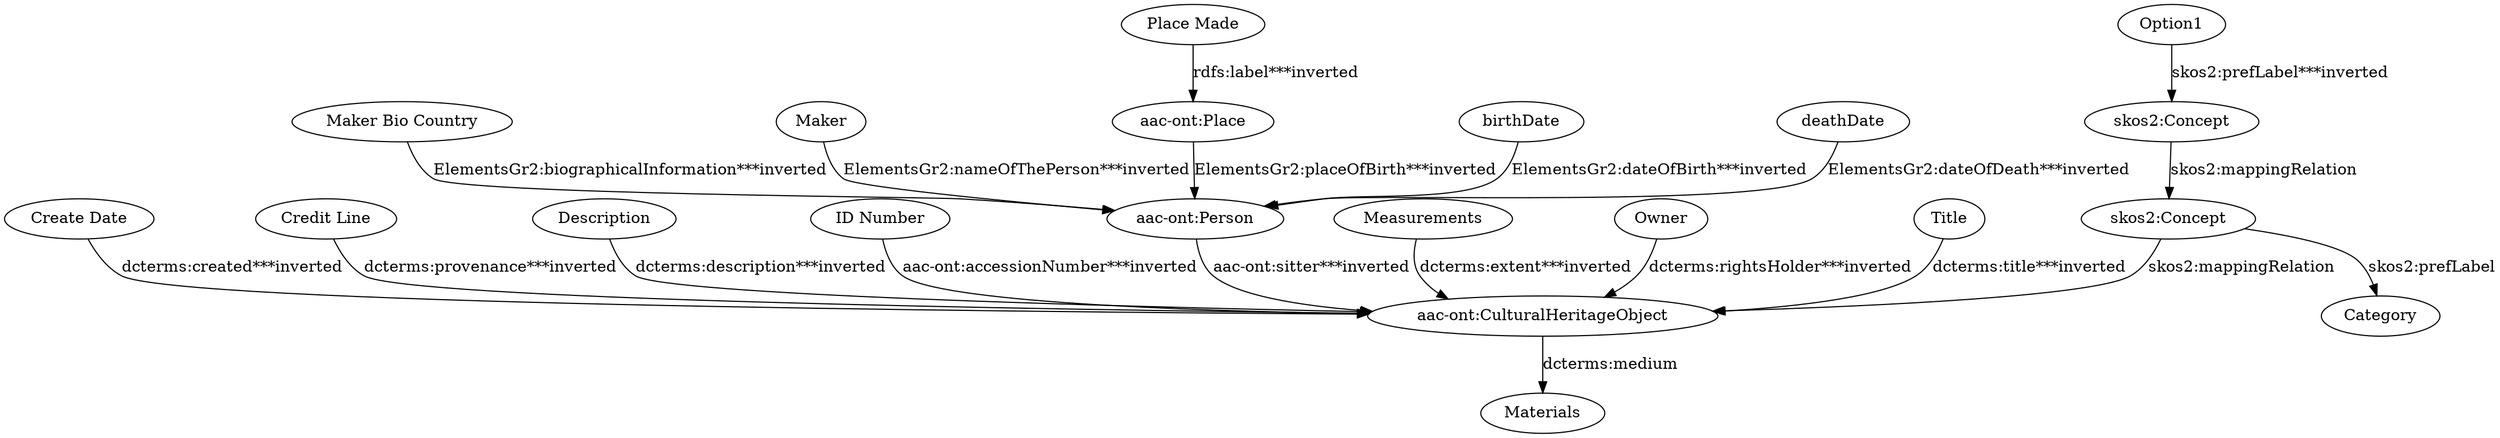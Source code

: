 digraph {
  "Create Date" [type=attribute_name,label="Create Date"]
  "aac-ont:CulturalHeritageObject1" [type=class_uri,label="aac-ont:CulturalHeritageObject"]
  "Credit Line" [type=attribute_name,label="Credit Line"]
  Description [type=attribute_name,label=Description]
  "ID Number" [type=attribute_name,label="ID Number"]
  "Maker Bio Country" [type=attribute_name,label="Maker Bio Country"]
  "aac-ont:Person1" [type=class_uri,label="aac-ont:Person"]
  Maker [type=attribute_name,label=Maker]
  Measurements [type=attribute_name,label=Measurements]
  Option1 [type=attribute_name,label=Option1]
  "skos2:Concept1" [type=class_uri,label="skos2:Concept"]
  Owner [type=attribute_name,label=Owner]
  "Place Made" [type=attribute_name,label="Place Made"]
  "aac-ont:Place1" [type=class_uri,label="aac-ont:Place"]
  Title [type=attribute_name,label=Title]
  Materials [type=attribute_name,label=Materials]
  birthDate [type=attribute_name,label=birthDate]
  deathDate [type=attribute_name,label=deathDate]
  "skos2:Concept2" [type=class_uri,label="skos2:Concept"]
  Category [type=attribute_name,label=Category]
  "Create Date" -> "aac-ont:CulturalHeritageObject1" [type=st_property_uri,label="dcterms:created***inverted",weight=1]
  "Credit Line" -> "aac-ont:CulturalHeritageObject1" [type=st_property_uri,label="dcterms:provenance***inverted",weight=1]
  Description -> "aac-ont:CulturalHeritageObject1" [type=st_property_uri,label="dcterms:description***inverted",weight=1]
  "ID Number" -> "aac-ont:CulturalHeritageObject1" [type=st_property_uri,label="aac-ont:accessionNumber***inverted",weight=1]
  "Maker Bio Country" -> "aac-ont:Person1" [type=st_property_uri,label="ElementsGr2:biographicalInformation***inverted",weight=1]
  Maker -> "aac-ont:Person1" [type=st_property_uri,label="ElementsGr2:nameOfThePerson***inverted",weight=1]
  Measurements -> "aac-ont:CulturalHeritageObject1" [type=st_property_uri,label="dcterms:extent***inverted",weight=1]
  Option1 -> "skos2:Concept1" [type=st_property_uri,label="skos2:prefLabel***inverted",weight=1]
  Owner -> "aac-ont:CulturalHeritageObject1" [type=st_property_uri,label="dcterms:rightsHolder***inverted",weight=1]
  "Place Made" -> "aac-ont:Place1" [type=st_property_uri,label="rdfs:label***inverted",weight=1]
  Title -> "aac-ont:CulturalHeritageObject1" [type=st_property_uri,label="dcterms:title***inverted",weight=1]
  "aac-ont:CulturalHeritageObject1" -> Materials [label="dcterms:medium",type=st_property_uri]
  "aac-ont:Person1" -> "aac-ont:CulturalHeritageObject1" [type=direct_property_uri,label="aac-ont:sitter***inverted",weight=1]
  "aac-ont:Place1" -> "aac-ont:Person1" [type=direct_property_uri,label="ElementsGr2:placeOfBirth***inverted",weight=1]
  birthDate -> "aac-ont:Person1" [type=st_property_uri,label="ElementsGr2:dateOfBirth***inverted",weight=1]
  deathDate -> "aac-ont:Person1" [type=st_property_uri,label="ElementsGr2:dateOfDeath***inverted",weight=1]
  "skos2:Concept1" -> "skos2:Concept2" [label="skos2:mappingRelation",type=direct_property_uri,weight=1]
  "skos2:Concept2" -> Category [label="skos2:prefLabel",type=st_property_uri]
  "skos2:Concept2" -> "aac-ont:CulturalHeritageObject1" [label="skos2:mappingRelation",type=inherited,weight=4]
}

